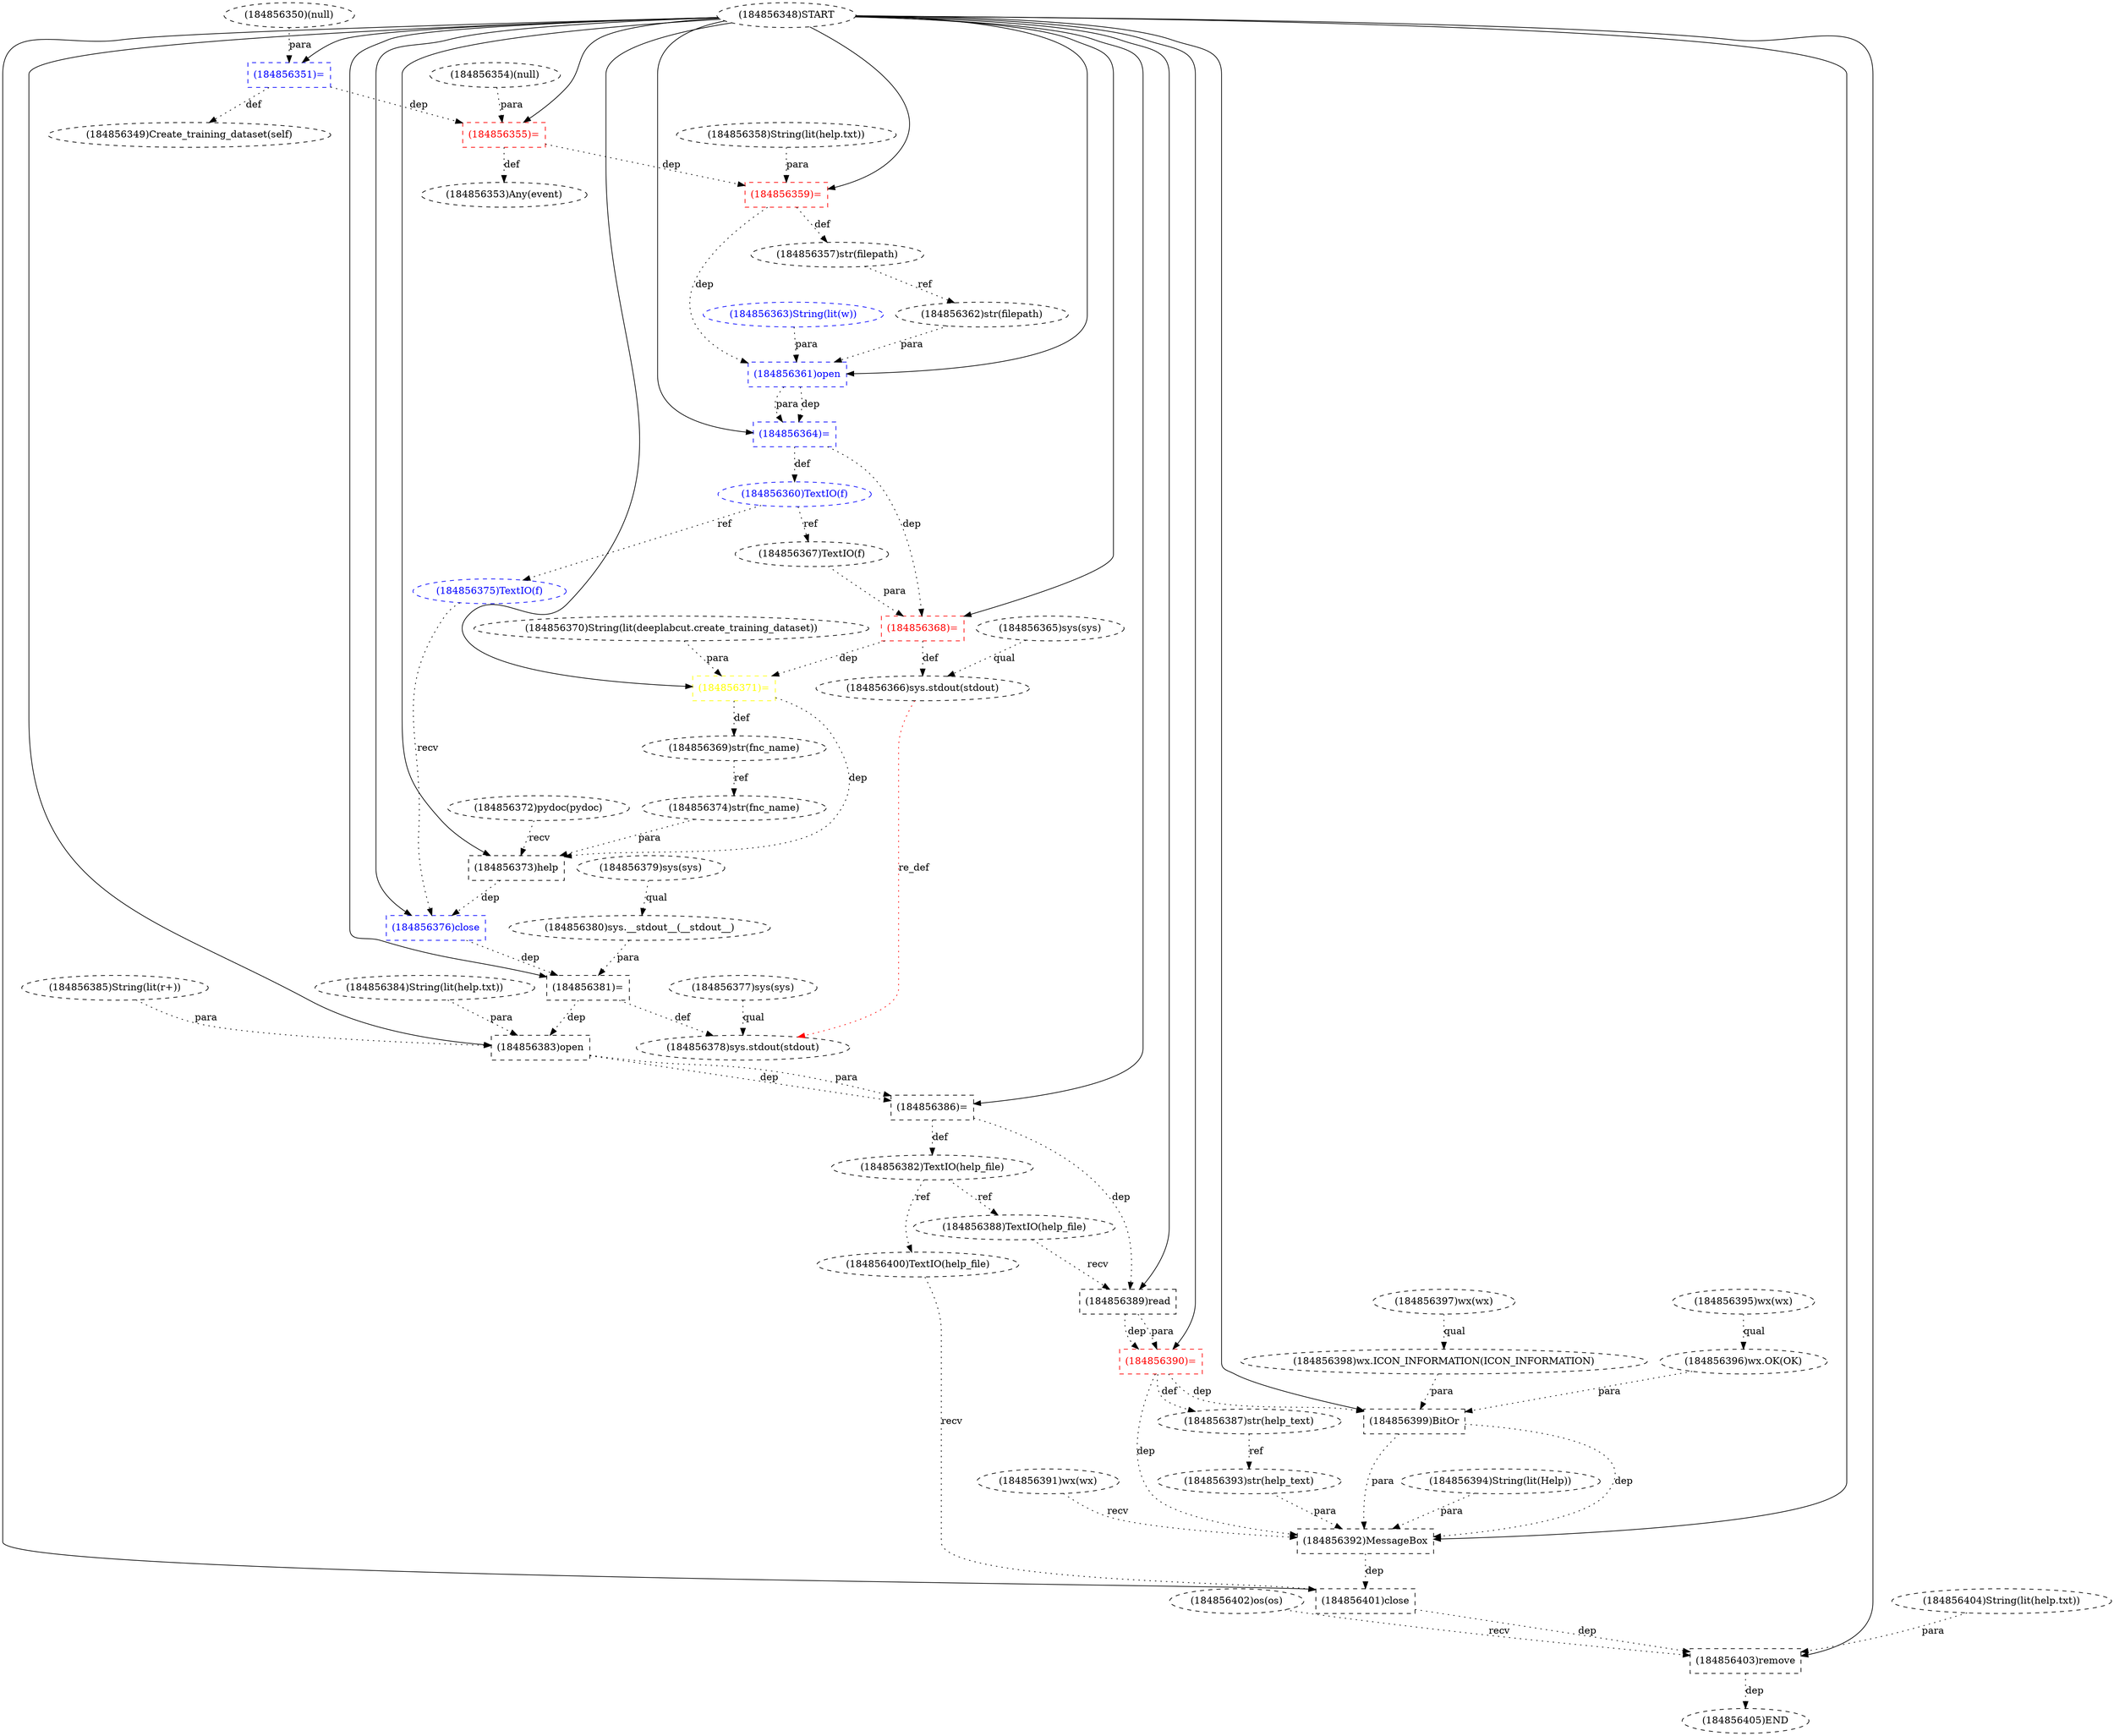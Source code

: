digraph G {
1 [label="(184856354)(null)" shape=ellipse style=dashed]
2 [label="(184856380)sys.__stdout__(__stdout__)" shape=ellipse style=dashed]
3 [label="(184856367)TextIO(f)" shape=ellipse style=dashed]
4 [label="(184856396)wx.OK(OK)" shape=ellipse style=dashed]
5 [label="(184856384)String(lit(help.txt))" shape=ellipse style=dashed color=black fontcolor=black]
6 [label="(184856392)MessageBox" shape=box style=dashed]
7 [label="(184856382)TextIO(help_file)" shape=ellipse style=dashed color=black fontcolor=black]
8 [label="(184856394)String(lit(Help))" shape=ellipse style=dashed]
9 [label="(184856369)str(fnc_name)" shape=ellipse style=dashed]
10 [label="(184856403)remove" shape=box style=dashed]
11 [label="(184856363)String(lit(w))" shape=ellipse style=dashed color=blue fontcolor=blue]
12 [label="(184856393)str(help_text)" shape=ellipse style=dashed]
13 [label="(184856376)close" shape=box style=dashed color=blue fontcolor=blue]
14 [label="(184856373)help" shape=box style=dashed]
15 [label="(184856379)sys(sys)" shape=ellipse style=dashed]
16 [label="(184856358)String(lit(help.txt))" shape=ellipse style=dashed]
17 [label="(184856366)sys.stdout(stdout)" shape=ellipse style=dashed]
18 [label="(184856375)TextIO(f)" shape=ellipse style=dashed color=blue fontcolor=blue]
19 [label="(184856397)wx(wx)" shape=ellipse style=dashed]
20 [label="(184856351)=" shape=box style=dashed color=blue fontcolor=blue]
21 [label="(184856355)=" shape=box style=dashed color=red fontcolor=red]
22 [label="(184856362)str(filepath)" shape=ellipse style=dashed]
23 [label="(184856398)wx.ICON_INFORMATION(ICON_INFORMATION)" shape=ellipse style=dashed]
24 [label="(184856353)Any(event)" shape=ellipse style=dashed]
25 [label="(184856368)=" shape=box style=dashed color=red fontcolor=red]
26 [label="(184856381)=" shape=box style=dashed color=black fontcolor=black]
27 [label="(184856399)BitOr" shape=box style=dashed]
28 [label="(184856402)os(os)" shape=ellipse style=dashed]
29 [label="(184856371)=" shape=box style=dashed color=yellow fontcolor=yellow]
30 [label="(184856361)open" shape=box style=dashed color=blue fontcolor=blue]
31 [label="(184856364)=" shape=box style=dashed color=blue fontcolor=blue]
32 [label="(184856388)TextIO(help_file)" shape=ellipse style=dashed]
33 [label="(184856390)=" shape=box style=dashed color=red fontcolor=red]
34 [label="(184856359)=" shape=box style=dashed color=red fontcolor=red]
35 [label="(184856357)str(filepath)" shape=ellipse style=dashed]
36 [label="(184856374)str(fnc_name)" shape=ellipse style=dashed]
37 [label="(184856360)TextIO(f)" shape=ellipse style=dashed color=blue fontcolor=blue]
38 [label="(184856391)wx(wx)" shape=ellipse style=dashed]
39 [label="(184856401)close" shape=box style=dashed color=black fontcolor=black]
40 [label="(184856348)START" style=dashed]
41 [label="(184856350)(null)" shape=ellipse style=dashed]
42 [label="(184856386)=" shape=box style=dashed color=black fontcolor=black]
43 [label="(184856383)open" shape=box style=dashed color=black fontcolor=black]
44 [label="(184856370)String(lit(deeplabcut.create_training_dataset))" shape=ellipse style=dashed]
45 [label="(184856365)sys(sys)" shape=ellipse style=dashed]
46 [label="(184856405)END" style=dashed]
47 [label="(184856378)sys.stdout(stdout)" shape=ellipse style=dashed]
48 [label="(184856400)TextIO(help_file)" shape=ellipse style=dashed color=black fontcolor=black]
49 [label="(184856387)str(help_text)" shape=ellipse style=dashed]
50 [label="(184856385)String(lit(r+))" shape=ellipse style=dashed color=black fontcolor=black]
51 [label="(184856349)Create_training_dataset(self)" shape=ellipse style=dashed]
52 [label="(184856404)String(lit(help.txt))" shape=ellipse style=dashed]
53 [label="(184856377)sys(sys)" shape=ellipse style=dashed]
54 [label="(184856372)pydoc(pydoc)" shape=ellipse style=dashed]
55 [label="(184856389)read" shape=box style=dashed]
56 [label="(184856395)wx(wx)" shape=ellipse style=dashed]
15 -> 2 [label="qual" style=dotted];
37 -> 3 [label="ref" style=dotted];
56 -> 4 [label="qual" style=dotted];
40 -> 6 [label="" style=solid];
38 -> 6 [label="recv" style=dotted];
12 -> 6 [label="para" style=dotted];
8 -> 6 [label="para" style=dotted];
27 -> 6 [label="dep" style=dotted];
27 -> 6 [label="para" style=dotted];
33 -> 6 [label="dep" style=dotted];
42 -> 7 [label="def" style=dotted];
29 -> 9 [label="def" style=dotted];
40 -> 10 [label="" style=solid];
28 -> 10 [label="recv" style=dotted];
52 -> 10 [label="para" style=dotted];
39 -> 10 [label="dep" style=dotted];
49 -> 12 [label="ref" style=dotted];
40 -> 13 [label="" style=solid];
18 -> 13 [label="recv" style=dotted];
14 -> 13 [label="dep" style=dotted];
40 -> 14 [label="" style=solid];
54 -> 14 [label="recv" style=dotted];
36 -> 14 [label="para" style=dotted];
29 -> 14 [label="dep" style=dotted];
45 -> 17 [label="qual" style=dotted];
25 -> 17 [label="def" style=dotted];
37 -> 18 [label="ref" style=dotted];
40 -> 20 [label="" style=solid];
41 -> 20 [label="para" style=dotted];
40 -> 21 [label="" style=solid];
1 -> 21 [label="para" style=dotted];
20 -> 21 [label="dep" style=dotted];
35 -> 22 [label="ref" style=dotted];
19 -> 23 [label="qual" style=dotted];
21 -> 24 [label="def" style=dotted];
40 -> 25 [label="" style=solid];
3 -> 25 [label="para" style=dotted];
31 -> 25 [label="dep" style=dotted];
40 -> 26 [label="" style=solid];
2 -> 26 [label="para" style=dotted];
13 -> 26 [label="dep" style=dotted];
40 -> 27 [label="" style=solid];
4 -> 27 [label="para" style=dotted];
23 -> 27 [label="para" style=dotted];
33 -> 27 [label="dep" style=dotted];
40 -> 29 [label="" style=solid];
44 -> 29 [label="para" style=dotted];
25 -> 29 [label="dep" style=dotted];
40 -> 30 [label="" style=solid];
22 -> 30 [label="para" style=dotted];
11 -> 30 [label="para" style=dotted];
34 -> 30 [label="dep" style=dotted];
40 -> 31 [label="" style=solid];
30 -> 31 [label="dep" style=dotted];
30 -> 31 [label="para" style=dotted];
7 -> 32 [label="ref" style=dotted];
40 -> 33 [label="" style=solid];
55 -> 33 [label="dep" style=dotted];
55 -> 33 [label="para" style=dotted];
40 -> 34 [label="" style=solid];
16 -> 34 [label="para" style=dotted];
21 -> 34 [label="dep" style=dotted];
34 -> 35 [label="def" style=dotted];
9 -> 36 [label="ref" style=dotted];
31 -> 37 [label="def" style=dotted];
40 -> 39 [label="" style=solid];
48 -> 39 [label="recv" style=dotted];
6 -> 39 [label="dep" style=dotted];
40 -> 42 [label="" style=solid];
43 -> 42 [label="dep" style=dotted];
43 -> 42 [label="para" style=dotted];
40 -> 43 [label="" style=solid];
5 -> 43 [label="para" style=dotted];
50 -> 43 [label="para" style=dotted];
26 -> 43 [label="dep" style=dotted];
10 -> 46 [label="dep" style=dotted];
53 -> 47 [label="qual" style=dotted];
26 -> 47 [label="def" style=dotted];
17 -> 47 [label="re_def" style=dotted color=red];
7 -> 48 [label="ref" style=dotted];
33 -> 49 [label="def" style=dotted];
20 -> 51 [label="def" style=dotted];
40 -> 55 [label="" style=solid];
32 -> 55 [label="recv" style=dotted];
42 -> 55 [label="dep" style=dotted];
}